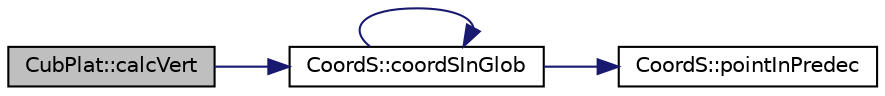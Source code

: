 digraph "CubPlat::calcVert"
{
 // LATEX_PDF_SIZE
  edge [fontname="Helvetica",fontsize="10",labelfontname="Helvetica",labelfontsize="10"];
  node [fontname="Helvetica",fontsize="10",shape=record];
  rankdir="LR";
  Node1 [label="CubPlat::calcVert",height=0.2,width=0.4,color="black", fillcolor="grey75", style="filled", fontcolor="black",tooltip="Funkcja przeliczająca wierzchołki obiektu."];
  Node1 -> Node2 [color="midnightblue",fontsize="10",style="solid",fontname="Helvetica"];
  Node2 [label="CoordS::coordSInGlob",height=0.2,width=0.4,color="black", fillcolor="white", style="filled",URL="$class_coord_s.html#a143df38916388dc1e96adf59bcbfc730",tooltip="Metoda zwracająca wektor w globalnym układzie współrzędnych."];
  Node2 -> Node2 [color="midnightblue",fontsize="10",style="solid",fontname="Helvetica"];
  Node2 -> Node3 [color="midnightblue",fontsize="10",style="solid",fontname="Helvetica"];
  Node3 [label="CoordS::pointInPredec",height=0.2,width=0.4,color="black", fillcolor="white", style="filled",URL="$class_coord_s.html#a044e7f44b4b73a9b2b563bc29e7ebb71",tooltip="Metoda zwracająca wektor w poprzednim układzie współrzędnych."];
}
